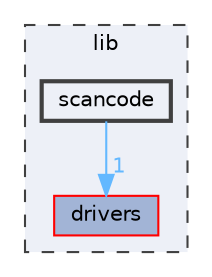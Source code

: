 digraph "lib/scancode"
{
 // LATEX_PDF_SIZE
  bgcolor="transparent";
  edge [fontname=Helvetica,fontsize=10,labelfontname=Helvetica,labelfontsize=10];
  node [fontname=Helvetica,fontsize=10,shape=box,height=0.2,width=0.4];
  compound=true
  subgraph clusterdir_97aefd0d527b934f1d99a682da8fe6a9 {
    graph [ bgcolor="#edf0f7", pencolor="grey25", label="lib", fontname=Helvetica,fontsize=10 style="filled,dashed", URL="dir_97aefd0d527b934f1d99a682da8fe6a9.html",tooltip=""]
  dir_47dd3e7e38a2e0ce703a37c1012486e7 [label="drivers", fillcolor="#a2b4d6", color="red", style="filled", URL="dir_47dd3e7e38a2e0ce703a37c1012486e7.html",tooltip=""];
  dir_1a130ff735c8a0dc4b21eece30c275de [label="scancode", fillcolor="#edf0f7", color="grey25", style="filled,bold", URL="dir_1a130ff735c8a0dc4b21eece30c275de.html",tooltip=""];
  }
  dir_1a130ff735c8a0dc4b21eece30c275de->dir_47dd3e7e38a2e0ce703a37c1012486e7 [headlabel="1", labeldistance=1.5 headhref="dir_000005_000001.html" color="steelblue1" fontcolor="steelblue1"];
}
